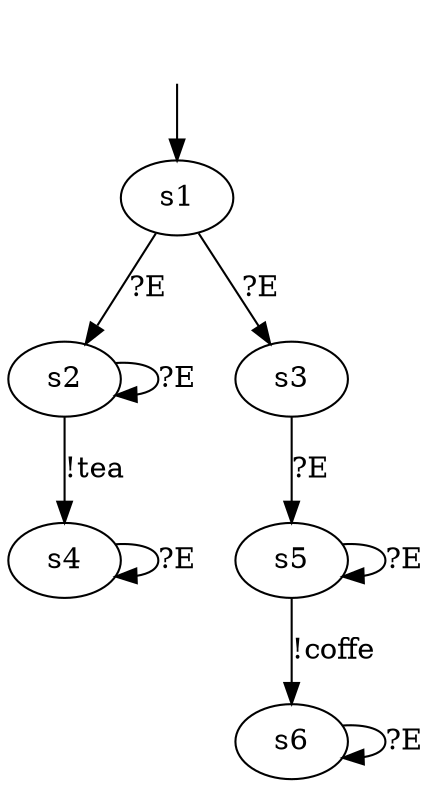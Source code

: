 digraph learnedModel {
s1 [label=s1];
s2 [label=s2];
s3 [label=s3];
s4 [label=s4];
s5 [label=s5];
s6 [label=s6];


s1 -> s2  [label="?E"];
s1 -> s3  [label="?E"];

s2 -> s2  [label="?E"];
s2 -> s4  [label="!tea"];
s4 -> s4  [label="?E"];

s3 -> s5  [label="?E"];
s5 -> s6  [label="!coffe"];
s5 -> s5  [label="?E"];

s6 -> s6  [label="?E"];

__start0 [label="", shape=none];
__start0 -> s1  [label=""];
}
